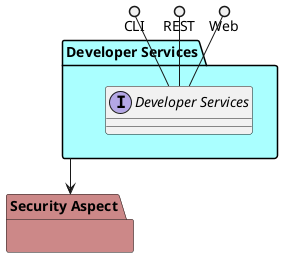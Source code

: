@startuml


package "Security Aspect" #cc8888 {
    }


package "Developer Services" #aaffff {

    interface "Developer Services" as i {
    
    }
}

CLI ()-- i
REST ()-- i
Web ()-- i

package "Developer Services" #aaffff {
    
}


    "Developer Services" --> "Security Aspect"


@enduml
